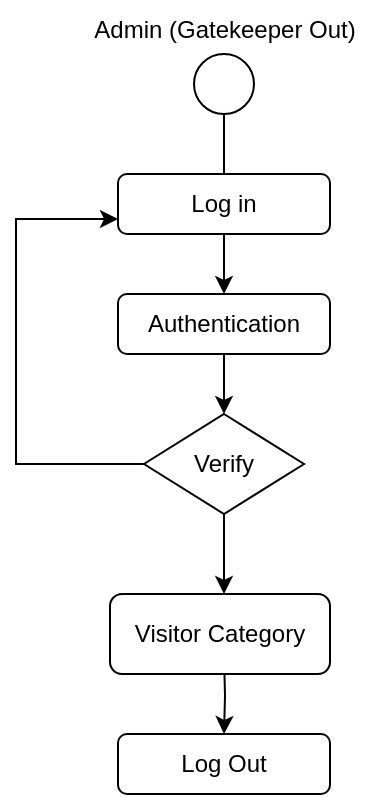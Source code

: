 <mxfile version="21.0.2" type="device"><diagram name="Page-1" id="tiRze2TpK9j5F52_HNz7"><mxGraphModel dx="1195" dy="622" grid="1" gridSize="10" guides="1" tooltips="1" connect="1" arrows="1" fold="1" page="1" pageScale="1" pageWidth="827" pageHeight="1169" math="0" shadow="0"><root><mxCell id="0"/><mxCell id="1" parent="0"/><mxCell id="qVQk4zaBZRnmMJg3SI7V-23" value="" style="edgeStyle=orthogonalEdgeStyle;rounded=0;orthogonalLoop=1;jettySize=auto;html=1;" edge="1" parent="1" source="qVQk4zaBZRnmMJg3SI7V-1" target="qVQk4zaBZRnmMJg3SI7V-4"><mxGeometry relative="1" as="geometry"/></mxCell><mxCell id="qVQk4zaBZRnmMJg3SI7V-1" value="" style="ellipse;whiteSpace=wrap;html=1;aspect=fixed;" vertex="1" parent="1"><mxGeometry x="399" y="80" width="30" height="30" as="geometry"/></mxCell><mxCell id="qVQk4zaBZRnmMJg3SI7V-3" value="Log in" style="rounded=1;whiteSpace=wrap;html=1;strokeWidth=1;perimeterSpacing=0;shadow=0;glass=0;" vertex="1" parent="1"><mxGeometry x="361" y="140" width="106" height="30" as="geometry"/></mxCell><mxCell id="qVQk4zaBZRnmMJg3SI7V-24" value="" style="edgeStyle=orthogonalEdgeStyle;rounded=0;orthogonalLoop=1;jettySize=auto;html=1;" edge="1" parent="1" source="qVQk4zaBZRnmMJg3SI7V-4" target="qVQk4zaBZRnmMJg3SI7V-6"><mxGeometry relative="1" as="geometry"/></mxCell><mxCell id="qVQk4zaBZRnmMJg3SI7V-4" value="Authentication" style="rounded=1;whiteSpace=wrap;html=1;" vertex="1" parent="1"><mxGeometry x="361" y="200" width="106" height="30" as="geometry"/></mxCell><mxCell id="qVQk4zaBZRnmMJg3SI7V-25" style="edgeStyle=orthogonalEdgeStyle;rounded=0;orthogonalLoop=1;jettySize=auto;html=1;entryX=0;entryY=0.75;entryDx=0;entryDy=0;" edge="1" parent="1" source="qVQk4zaBZRnmMJg3SI7V-6" target="qVQk4zaBZRnmMJg3SI7V-3"><mxGeometry relative="1" as="geometry"><mxPoint x="290" y="160" as="targetPoint"/><Array as="points"><mxPoint x="310" y="285"/><mxPoint x="310" y="163"/></Array></mxGeometry></mxCell><mxCell id="qVQk4zaBZRnmMJg3SI7V-31" style="edgeStyle=orthogonalEdgeStyle;rounded=0;orthogonalLoop=1;jettySize=auto;html=1;" edge="1" parent="1" source="qVQk4zaBZRnmMJg3SI7V-6"><mxGeometry relative="1" as="geometry"><mxPoint x="414" y="350.0" as="targetPoint"/></mxGeometry></mxCell><mxCell id="qVQk4zaBZRnmMJg3SI7V-6" value="Verify" style="rhombus;whiteSpace=wrap;html=1;" vertex="1" parent="1"><mxGeometry x="374" y="260" width="80" height="50" as="geometry"/></mxCell><mxCell id="qVQk4zaBZRnmMJg3SI7V-26" value="Admin (Gatekeeper Out)" style="text;html=1;align=center;verticalAlign=middle;resizable=0;points=[];autosize=1;strokeColor=none;fillColor=none;" vertex="1" parent="1"><mxGeometry x="334" y="53" width="160" height="30" as="geometry"/></mxCell><mxCell id="qVQk4zaBZRnmMJg3SI7V-33" value="" style="edgeStyle=orthogonalEdgeStyle;rounded=0;orthogonalLoop=1;jettySize=auto;html=1;" edge="1" parent="1" target="qVQk4zaBZRnmMJg3SI7V-30"><mxGeometry relative="1" as="geometry"><mxPoint x="414.0" y="380.0" as="sourcePoint"/></mxGeometry></mxCell><mxCell id="qVQk4zaBZRnmMJg3SI7V-30" value="Log Out" style="rounded=1;whiteSpace=wrap;html=1;strokeWidth=1;perimeterSpacing=0;shadow=0;glass=0;" vertex="1" parent="1"><mxGeometry x="361" y="420" width="106" height="30" as="geometry"/></mxCell><mxCell id="qVQk4zaBZRnmMJg3SI7V-34" value="Visitor Category" style="rounded=1;whiteSpace=wrap;html=1;" vertex="1" parent="1"><mxGeometry x="357" y="350" width="110" height="40" as="geometry"/></mxCell></root></mxGraphModel></diagram></mxfile>